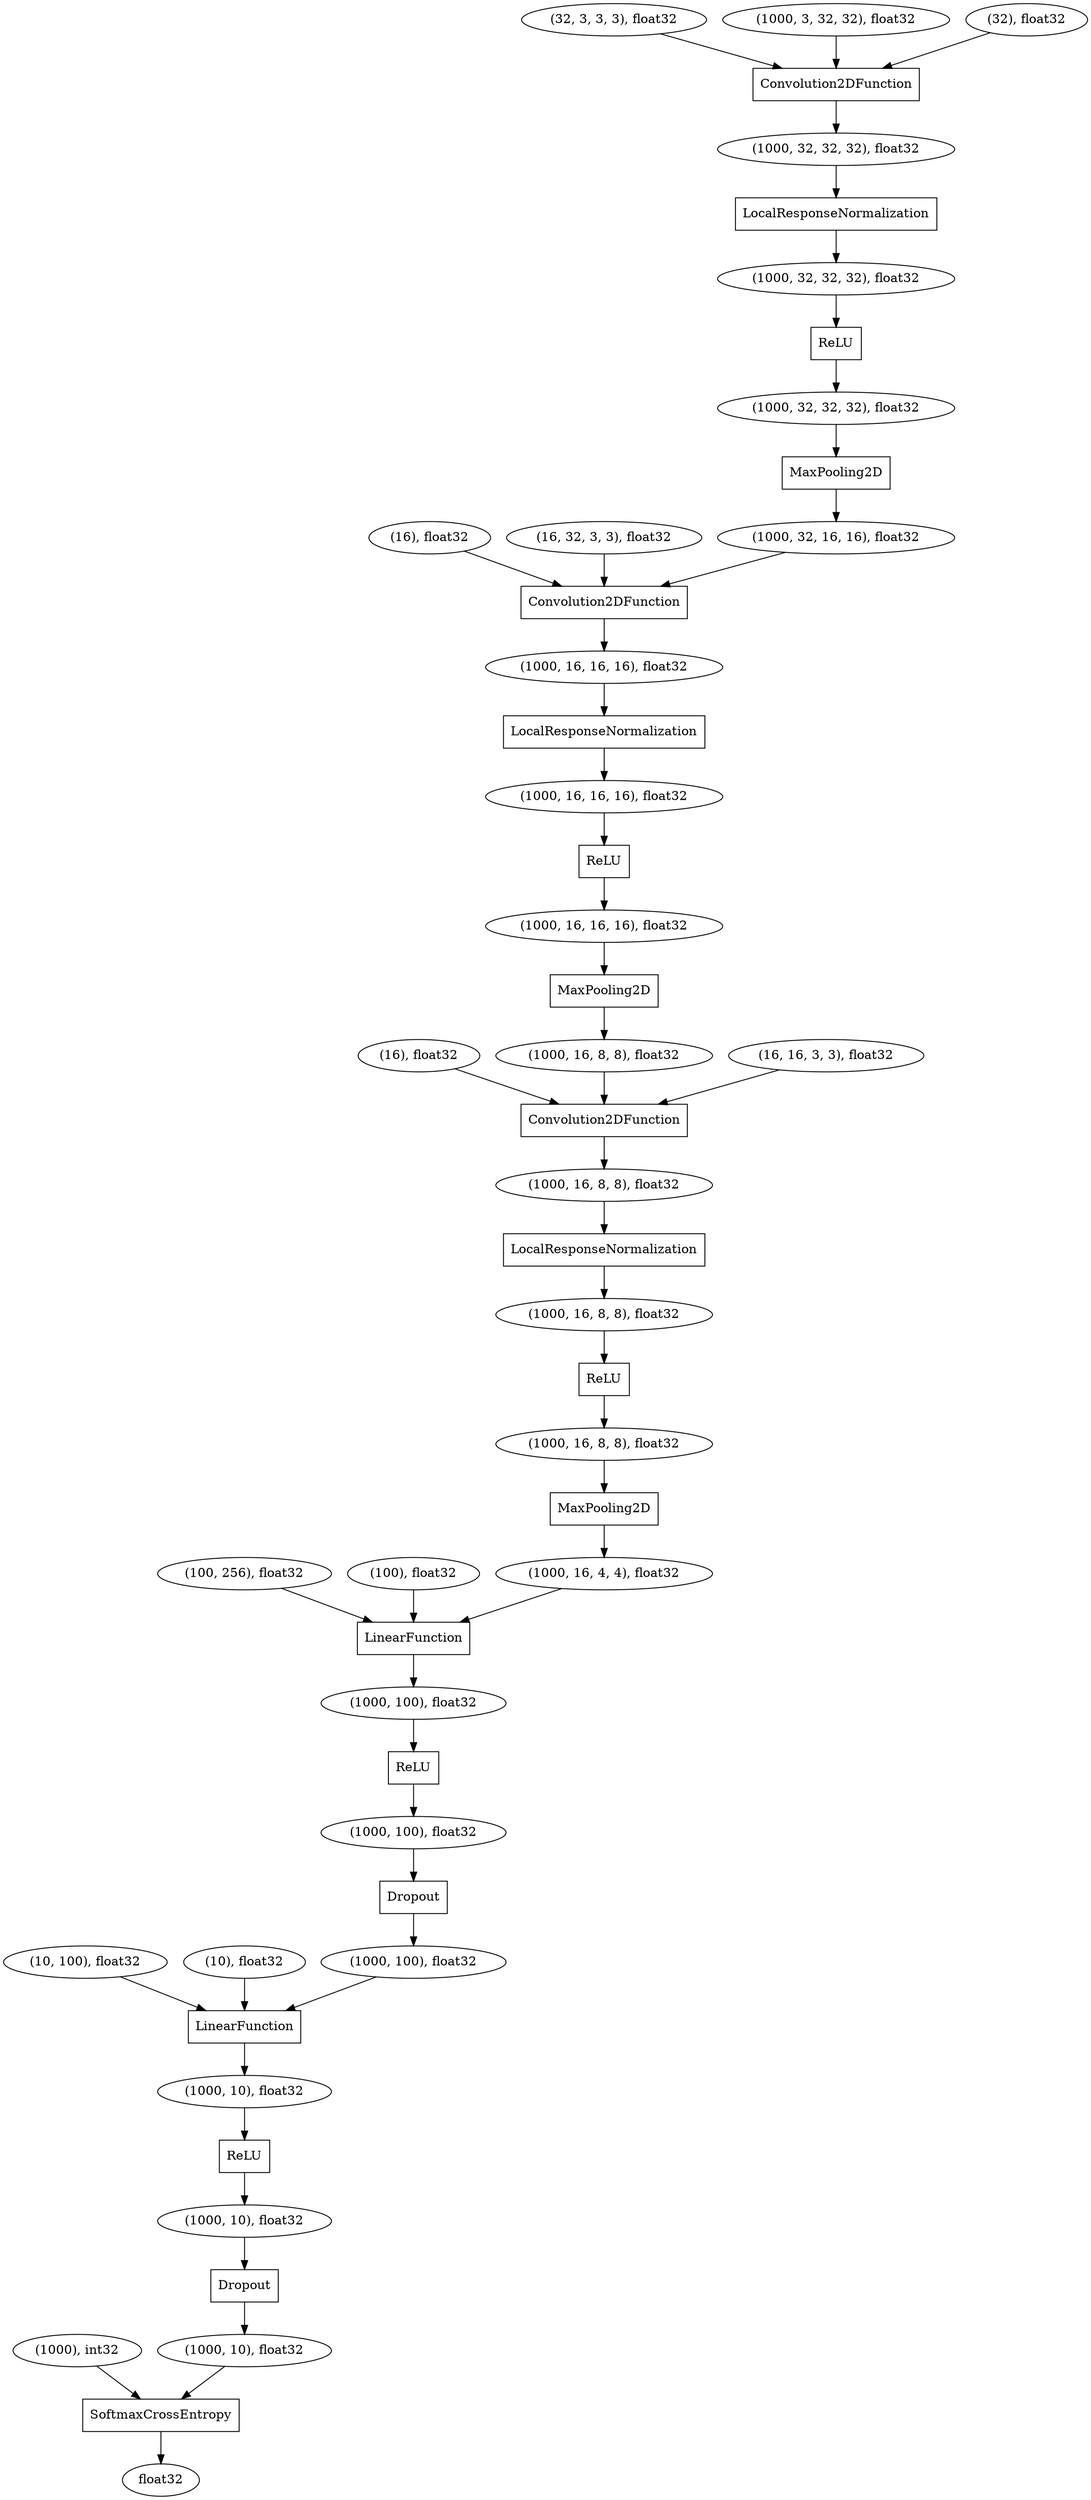 digraph graphname{140094646306832 [shape="oval",label="(1000, 100), float32"];140094646306896 [shape="box",label="Dropout"];140094645382160 [shape="oval",label="(16), float32"];140094646307024 [shape="box",label="LinearFunction"];140094646306512 [shape="oval",label="(1000, 16, 8, 8), float32"];140094646305040 [shape="oval",label="(1000, 16, 16, 16), float32"];140094645382992 [shape="box",label="LocalResponseNormalization"];140094646307216 [shape="box",label="Dropout"];140094646690256 [shape="box",label="MaxPooling2D"];140094645382224 [shape="oval",label="(100, 256), float32"];140094646307344 [shape="oval",label="(1000, 10), float32"];140094646690320 [shape="oval",label="(1000, 32, 32, 32), float32"];140094646307408 [shape="oval",label="(1000, 100), float32"];140094645382928 [shape="box",label="LinearFunction"];140094646307472 [shape="oval",label="(1000, 10), float32"];140094646305488 [shape="box",label="ReLU"];140094646307600 [shape="oval",label="(1000, 10), float32"];140094645382736 [shape="box",label="Convolution2DFunction"];140094646305616 [shape="oval",label="(1000, 16, 16, 16), float32"];140094646305936 [shape="box",label="LocalResponseNormalization"];140094646307792 [shape="box",label="SoftmaxCrossEntropy"];140094645381968 [shape="oval",label="(16), float32"];140094645381712 [shape="oval",label="(32, 3, 3, 3), float32"];140094646305808 [shape="oval",label="(1000, 16, 8, 8), float32"];140094646307920 [shape="oval",label="float32"];140094646305296 [shape="oval",label="(1000, 16, 16, 16), float32"];140094645381904 [shape="oval",label="(16, 32, 3, 3), float32"];140094645382288 [shape="oval",label="(100), float32"];140094646308048 [shape="box",label="ReLU"];140094646305744 [shape="box",label="MaxPooling2D"];140094646306000 [shape="box",label="Convolution2DFunction"];140094645382416 [shape="oval",label="(10, 100), float32"];140094645382480 [shape="oval",label="(10), float32"];140094645383056 [shape="oval",label="(1000, 32, 32, 32), float32"];140094646306192 [shape="oval",label="(1000, 16, 8, 8), float32"];140094956392016 [shape="oval",label="(1000, 32, 16, 16), float32"];140094645382672 [shape="oval",label="(1000, 3, 32, 32), float32"];140094646306384 [shape="box",label="ReLU"];140094646690064 [shape="box",label="ReLU"];140094645382864 [shape="oval",label="(1000), int32"];140094645382096 [shape="oval",label="(16, 16, 3, 3), float32"];140094646306576 [shape="box",label="ReLU"];140094956392144 [shape="box",label="LocalResponseNormalization"];140094646306640 [shape="box",label="MaxPooling2D"];140094645381776 [shape="oval",label="(32), float32"];140094646306704 [shape="oval",label="(1000, 16, 4, 4), float32"];140094646690384 [shape="oval",label="(1000, 32, 32, 32), float32"];140094646306768 [shape="oval",label="(1000, 100), float32"];140094646305872 [shape="oval",label="(1000, 16, 8, 8), float32"];140094695363280 [shape="box",label="Convolution2DFunction"];140094646307024 -> 140094646307344;140094646306896 -> 140094646307408;140094645382160 -> 140094646306000;140094956392016 -> 140094695363280;140094645382928 -> 140094646306832;140094646305488 -> 140094646305616;140094645381904 -> 140094695363280;140094646690256 -> 140094956392016;140094645382416 -> 140094646307024;140094645382672 -> 140094645382736;140094646306512 -> 140094646306640;140094646305872 -> 140094646306384;140094646690064 -> 140094646690384;140094646305296 -> 140094956392144;140094646306704 -> 140094645382928;140094645382736 -> 140094645383056;140094645381968 -> 140094695363280;140094645382224 -> 140094645382928;140094646307408 -> 140094646307024;140094646307792 -> 140094646307920;140094646306000 -> 140094646306192;140094646307600 -> 140094646307792;140094646305040 -> 140094646305488;140094646305808 -> 140094646306000;140094646307472 -> 140094646307216;140094645382864 -> 140094646307792;140094646307216 -> 140094646307600;140094695363280 -> 140094646305296;140094646306576 -> 140094646306768;140094646306384 -> 140094646306512;140094646305744 -> 140094646305808;140094645382288 -> 140094645382928;140094646690320 -> 140094646690064;140094646308048 -> 140094646307472;140094645382480 -> 140094646307024;140094646690384 -> 140094646690256;140094645381712 -> 140094645382736;140094646306640 -> 140094646306704;140094645382096 -> 140094646306000;140094645382992 -> 140094646690320;140094645381776 -> 140094645382736;140094645383056 -> 140094645382992;140094646305616 -> 140094646305744;140094956392144 -> 140094646305040;140094646306832 -> 140094646306576;140094646307344 -> 140094646308048;140094646305936 -> 140094646305872;140094646306768 -> 140094646306896;140094646306192 -> 140094646305936;}